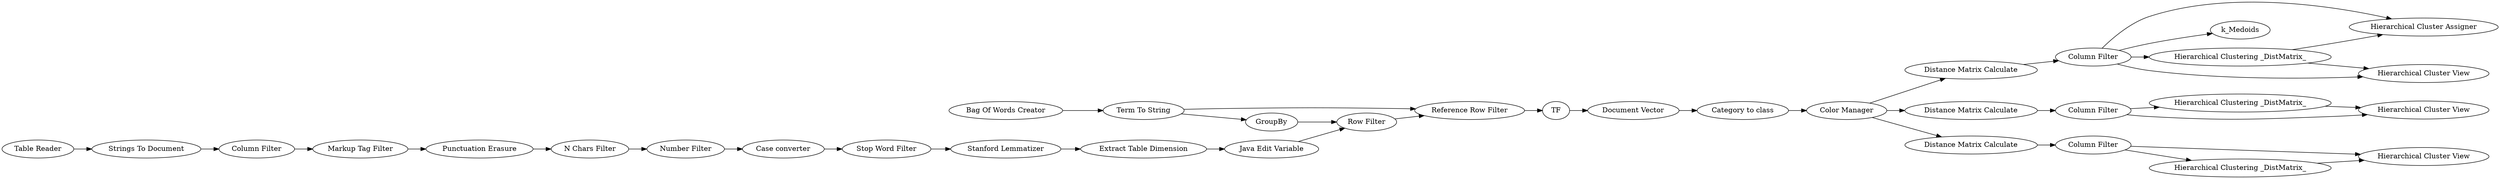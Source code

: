 digraph {
	"-6604378949858370_813" [label="Stop Word Filter"]
	"1028609865772926732_65" [label=TF]
	"1028609865772926732_68" [label="Bag Of Words Creator"]
	"-6604378949858370_784" [label="Stanford Lemmatizer"]
	"1028609865772926732_50" [label="Row Filter"]
	"-6604378949858370_69" [label="Distance Matrix Calculate"]
	"-6604378949858370_808" [label="Column Filter"]
	"-6604378949858370_42" [label="N Chars Filter"]
	"-6604378949858370_75" [label="Hierarchical Cluster Assigner"]
	"-6604378949858370_73" [label=k_Medoids]
	"-6604378949858370_72" [label="Hierarchical Clustering _DistMatrix_"]
	"-6604378949858370_782" [label="Markup Tag Filter"]
	"-6604378949858370_25" [label="Hierarchical Clustering _DistMatrix_"]
	"-6604378949858370_26" [label="Hierarchical Cluster View"]
	"1028609865772926732_66" [label="Extract Table Dimension"]
	"1028609865772926732_67" [label="Java Edit Variable"]
	"-6604378949858370_29" [label="Column Filter"]
	"-6604378949858370_39" [label="Distance Matrix Calculate"]
	"1028609865772926732_49" [label=GroupBy]
	"-6604378949858370_40" [label="Distance Matrix Calculate"]
	"-6604378949858370_43" [label="Number Filter"]
	"-6604378949858370_44" [label="Case converter"]
	"-6604378949858370_55" [label="Color Manager"]
	"-6604378949858370_71" [label="Hierarchical Cluster View"]
	"-6604378949858370_31" [label="Hierarchical Cluster View"]
	"-6604378949858370_30" [label="Hierarchical Clustering _DistMatrix_"]
	"-6604378949858370_812" [label="Table Reader"]
	"-6604378949858370_109" [label="Document Vector"]
	"-6604378949858370_70" [label="Column Filter"]
	"1028609865772926732_48" [label="Term To String"]
	"-6604378949858370_806" [label="Strings To Document"]
	"-6604378949858370_24" [label="Column Filter"]
	"-6604378949858370_59" [label="Category to class"]
	"-6604378949858370_41" [label="Punctuation Erasure"]
	"1028609865772926732_51" [label="Reference Row Filter"]
	"-6604378949858370_55" -> "-6604378949858370_40"
	"-6604378949858370_24" -> "-6604378949858370_25"
	"-6604378949858370_40" -> "-6604378949858370_29"
	"-6604378949858370_782" -> "-6604378949858370_41"
	"1028609865772926732_48" -> "1028609865772926732_51"
	"1028609865772926732_66" -> "1028609865772926732_67"
	"-6604378949858370_24" -> "-6604378949858370_26"
	"-6604378949858370_812" -> "-6604378949858370_806"
	"-6604378949858370_72" -> "-6604378949858370_71"
	"-6604378949858370_70" -> "-6604378949858370_71"
	"-6604378949858370_784" -> "1028609865772926732_66"
	"-6604378949858370_109" -> "-6604378949858370_59"
	"-6604378949858370_30" -> "-6604378949858370_31"
	"-6604378949858370_69" -> "-6604378949858370_70"
	"1028609865772926732_65" -> "-6604378949858370_109"
	"-6604378949858370_42" -> "-6604378949858370_43"
	"-6604378949858370_55" -> "-6604378949858370_39"
	"1028609865772926732_48" -> "1028609865772926732_49"
	"-6604378949858370_808" -> "-6604378949858370_782"
	"-6604378949858370_41" -> "-6604378949858370_42"
	"-6604378949858370_70" -> "-6604378949858370_72"
	"1028609865772926732_50" -> "1028609865772926732_51"
	"-6604378949858370_29" -> "-6604378949858370_30"
	"-6604378949858370_806" -> "-6604378949858370_808"
	"-6604378949858370_43" -> "-6604378949858370_44"
	"-6604378949858370_59" -> "-6604378949858370_55"
	"-6604378949858370_39" -> "-6604378949858370_24"
	"-6604378949858370_813" -> "-6604378949858370_784"
	"1028609865772926732_51" -> "1028609865772926732_65"
	"-6604378949858370_70" -> "-6604378949858370_73"
	"-6604378949858370_29" -> "-6604378949858370_31"
	"1028609865772926732_49" -> "1028609865772926732_50"
	"-6604378949858370_70" -> "-6604378949858370_75"
	"-6604378949858370_72" -> "-6604378949858370_75"
	"-6604378949858370_55" -> "-6604378949858370_69"
	"-6604378949858370_44" -> "-6604378949858370_813"
	"-6604378949858370_25" -> "-6604378949858370_26"
	"1028609865772926732_68" -> "1028609865772926732_48"
	"1028609865772926732_67" -> "1028609865772926732_50"
	rankdir=LR
}

